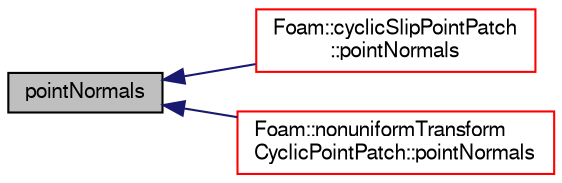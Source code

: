 digraph "pointNormals"
{
  bgcolor="transparent";
  edge [fontname="FreeSans",fontsize="10",labelfontname="FreeSans",labelfontsize="10"];
  node [fontname="FreeSans",fontsize="10",shape=record];
  rankdir="LR";
  Node114 [label="pointNormals",height=0.2,width=0.4,color="black", fillcolor="grey75", style="filled", fontcolor="black"];
  Node114 -> Node115 [dir="back",color="midnightblue",fontsize="10",style="solid",fontname="FreeSans"];
  Node115 [label="Foam::cyclicSlipPointPatch\l::pointNormals",height=0.2,width=0.4,color="red",URL="$a27282.html#ab06feea8b9b34d4d3083cace994e95fc",tooltip="Return point unit normals. "];
  Node114 -> Node118 [dir="back",color="midnightblue",fontsize="10",style="solid",fontname="FreeSans"];
  Node118 [label="Foam::nonuniformTransform\lCyclicPointPatch::pointNormals",height=0.2,width=0.4,color="red",URL="$a27290.html#ab06feea8b9b34d4d3083cace994e95fc",tooltip="Return point unit normals. "];
}

